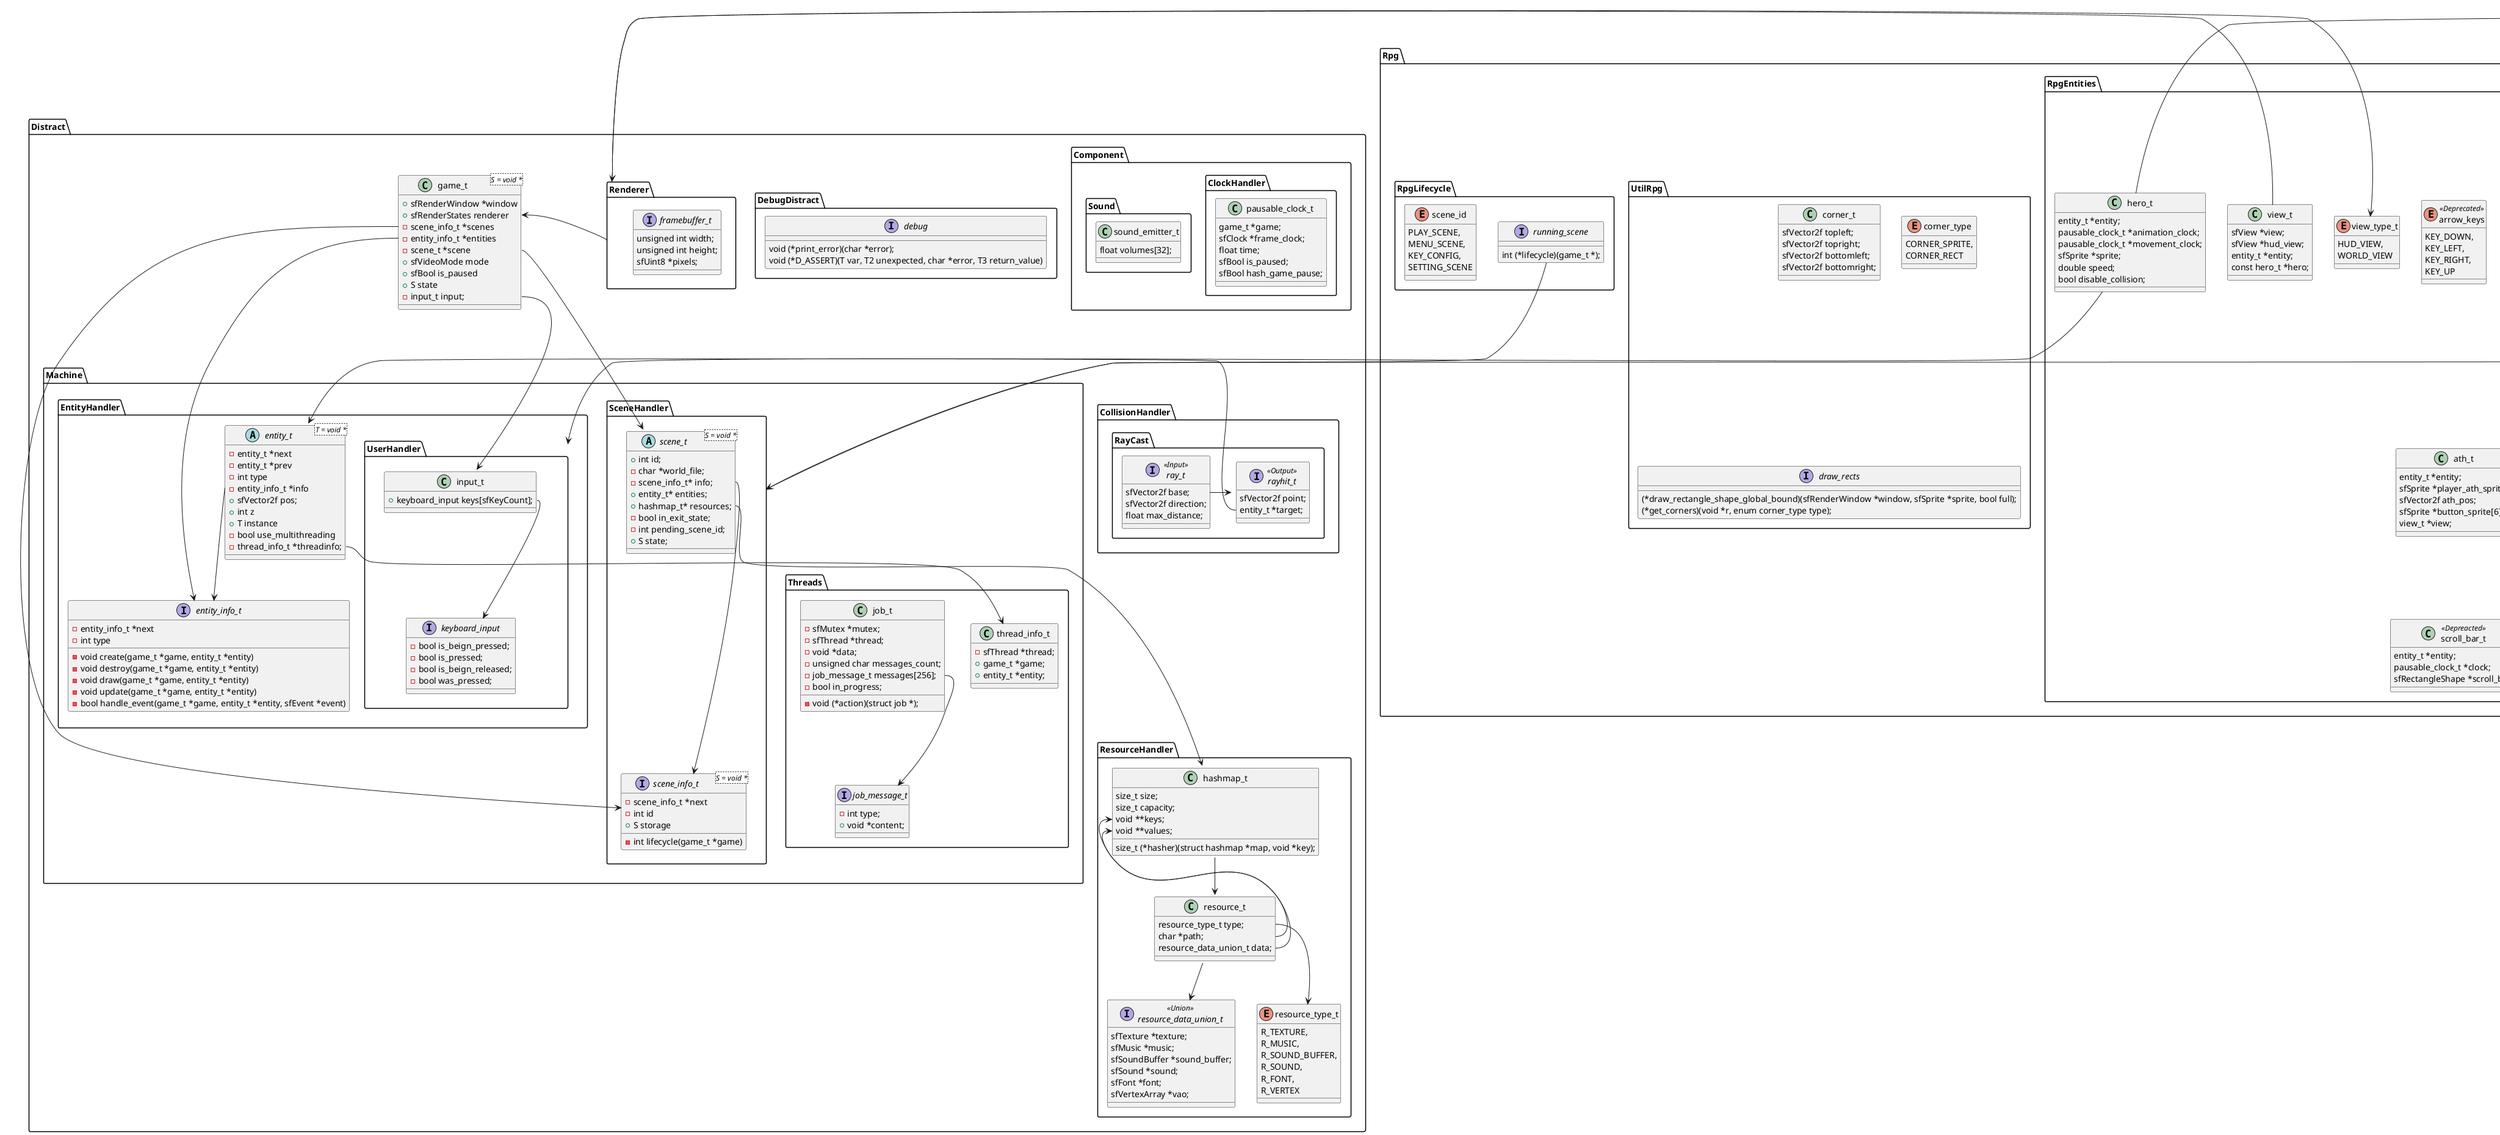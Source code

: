 @startuml RpgProject

package Rpg {
    package RpgEntities {

        enum arrow_keys <<Deprecated>> {
            KEY_DOWN,
            KEY_LEFT,
            KEY_RIGHT,
            KEY_UP
        }

        enum entity_type_t {
            PLAYER,
            SCROLL,
            MENU,
            SETTING,
            VFX_SC,
            ATH,
            LAYER_MANAGER,
            TILESET_LAYER_MANAGER,
            TILESET_LAYER,
            COLLISION_LAYER,
            OBJECT_LAYER_MANAGER,
            OBJECT_LAYER,
            WARP,
            HERO,
            VIEW,
            DEBUGMENU
        }

        enum view_type_t {
            HUD_VIEW,
            WORLD_VIEW
        }

        class view_t {
            sfView *view;
            sfView *hud_view;
            entity_t *entity;
            const hero_t *hero;
        }

        enum player_move <<Deprecated>> {
            PLAYER_MOVE_DOWN,
            PLAYER_MOVE_LEFT,
            PLAYER_MOVE_RIGHT,
            PLAYER_MOVE_UP,
            PLAYER_MOVE_END
        }

        class hero_t {
            entity_t *entity;
            pausable_clock_t *animation_clock;
            pausable_clock_t *movement_clock;
            sfSprite *sprite;
            double speed;
            bool disable_collision;
        }

        class ath_t  {
            entity_t *entity;
            sfSprite *player_ath_sprite;
            sfVector2f ath_pos;
            sfSprite *button_sprite[6];
            view_t *view;
        }

        class menu_t  {
            entity_t *entity;
            sfSprite *bg_sprite;
            sfSprite *button_sprite[3];
        }

        class player_t <<Deprecated>> {
            entity_t *entity;
            pausable_clock_t *clock;
            sfSprite *sprite;
        }

        class scroll_bar_t <<Depreacted>> {
            entity_t *entity;
            pausable_clock_t *clock;
            sfRectangleShape *scroll_bar;
        }

        Package MapRpg {

            class map_loader_t {
                entity_t *entity;
                layer_manager_t manager;
            }

            class layer_manager_t {
                layer_object_manager_t *objects;
                layer_tileset_manager_t *tilesets;
                laer_collision_t *collision;
                sfVector2u mapsize;
            }

            Package MapRpgLayerObject {

                class layer_object_manager_t {
                    entity_t *entity;
                    vector_layer_object_info_t* layer;
                    size_t actual_layer;
                }

                class layer_object {
                    entity_t *entity;
                    layer_object_info_t *obj;
                }

                enum layer_object_type_t {
                    LO_WARP,
                    LO_NPC,
                    LO_UNDEFINED,
                    LO_COUNT,
                    LO_PNJ = LO_NPC
                }

                interface warpzone_t {
                    char *world;
                    sfVector2i spawn;
                }

                interface layer_object_value_t <<Union>> {
                    char *message;
                    warpzone_t warp;
                }

                class layer_object_data {
                    layer_object_type_t type;
                    sfIntRect rect;
                    layer_object_value_t object;
                }

                class layer_object_info_t {
                    layer_object_data obj;
                    usize_t z;
                }

            }

            package MapRpgCollision {

                class layer_collision_t {
                    entity_t *entity;
                    layer_collision_data_t data;
                }

                class layer_collision_data_t {
                    bool *map;
                    size_t size;
                    sfVertexArray *vao;
                    sfVector2u mapsize;
                    size_t z;
                }

            }

            package MapRpgTileset {

                class layer_tileset_manager {
                    entity_t *entity;
                    vector_layer_tileset_t *tileset;
                    size_t actual_layer;
                }

                class tileset_layer_t {
                    layer_tileset_info_t layer;
                    entity_t *entity;
                }

                enum rotation_tile_map {
                    ROT_0,
                    ROT_90,
                    ROT_180,
                    ROT_270
                }

                interface vertex_loader <<Parser>> {
                    size_t i;
                    size_t j;
                    i64_t tu;
                    i64_t tv;
                    size_t mapx;
                    size_t mapy;
                    sfVector2u txsize;
                    size_t tilesize;
                    size_t tilesetindex;
                    size_t layerindex;
                }

                interface tileset_parser_args <<Parser>> {
                    ig_layer_t *layer;
                    layer_tileset_info_t *manager;
                    vector_ig_tileset_t *tileset
                }

                class layer_tileset_info_t {
                    sfTexture *texture;
                    sfVertexArray *vtx;
                    size_t z;
                }

            }

        }

        Package DebugRpg {

            class debugmenu_t {
                entity_t *entity;
                pausable_clock_t *clock;
                sfText *text;
                view_t *view;
                bool enabled;
                hero_t *hero;
            }

        }
    }

    package RpgLifecycle {

        enum scene_id {
            PLAY_SCENE,
            MENU_SCENE,
            KEY_CONFIG,
            SETTING_SCENE
        }

        interface running_scene {
            int (*lifecycle)(game_t *);
        }

    }

    package UtilRpg {
        class corner_t {
            sfVector2f topleft;
            sfVector2f topright;
            sfVector2f bottomleft;
            sfVector2f bottomright;
        }

        enum corner_type {
            CORNER_SPRITE,
            CORNER_RECT
        }

        interface draw_rects {
            (*draw_rectangle_shape_global_bound)(sfRenderWindow *window, sfSprite *sprite, bool full);
            (*get_corners)(void *r, enum corner_type type);
        }
    }
}

package Distract {

    class game_t<S = void *> {
        + sfRenderWindow *window
        + sfRenderStates renderer
        - scene_info_t *scenes
        - entity_info_t *entities
        - scene_t *scene
        + sfVideoMode mode
        + sfBool is_paused
        + S state
        - input_t input;
    }

    package Machine {

        package EntityHandler {

            abstract entity_t<T = void *> {
                - entity_t *next
                - entity_t *prev
                - int type
                - entity_info_t *info
                + sfVector2f pos;
                + int z
                + T instance
                - bool use_multithreading
                - thread_info_t *threadinfo;
            }

            interface entity_info_t {
                - entity_info_t *next
                - int type
                - void create(game_t *game, entity_t *entity)
                - void destroy(game_t *game, entity_t *entity)
                - void draw(game_t *game, entity_t *entity)
                - void update(game_t *game, entity_t *entity)
                - bool handle_event(game_t *game, entity_t *entity, sfEvent *event)
            }

            package UserHandler {

                interface keyboard_input {
                    - bool is_beign_pressed;
                    - bool is_pressed;
                    - bool is_beign_released;
                    - bool was_pressed;
                }

                class input_t {
                    + keyboard_input keys[sfKeyCount];
                }

                input_t::keys --> keyboard_input
            }

        }

        package SceneHandler {

            abstract scene_t<S = void *> {
                + int id;
                - char *world_file;
                - scene_info_t* info;
                + entity_t* entities;
                + hashmap_t* resources;
                - bool in_exit_state;
                - int pending_scene_id;
                + S state;
            }

            interface scene_info_t<S = void *> {
                - scene_info_t *next
                - int id
                - int lifecycle(game_t *game)
                + S storage
            }

        }

        package Threads {

            class thread_info_t {
                - sfThread *thread;
                + game_t *game;
                + entity_t *entity;
            }

            interface job_message_t {
                - int type;
                + void *content;
            }

            class job_t {
                - sfMutex *mutex;
                - sfThread *thread;
                - void *data;
                - void (*action)(struct job *);
                - unsigned char messages_count;
                - job_message_t messages[256];
                - bool in_progress;
            }

            job_t::messages --> job_message_t

        }

    }

    package ResourceHandler {

        enum resource_type_t {
            R_TEXTURE,
            R_MUSIC,
            R_SOUND_BUFFER,
            R_SOUND,
            R_FONT,
            R_VERTEX
        }

        interface "resource_data_union_t" <<Union>> {
            sfTexture *texture;
            sfMusic *music;
            sfSoundBuffer *sound_buffer;
            sfSound *sound;
            sfFont *font;
            sfVertexArray *vao;
        }

        class hashmap_t {
            size_t size;
            size_t capacity;
            void **keys;
            void **values;
            size_t (*hasher)(struct hashmap *map, void *key);
        }

        class resource_t {
            resource_type_t type;
            char *path;
            resource_data_union_t data;
        }

    }

    package Component {

        package ClockHandler {

            class pausable_clock_t {
                game_t *game;
                sfClock *frame_clock;
                float time;
                sfBool is_paused;
                sfBool hash_game_pause;
            }

        }

        package Sound {

            class sound_emitter_t {
                float volumes[32];
            }

        }

    }

    package DebugDistract {

        interface debug {
            void (*print_error)(char *error);
            void (*D_ASSERT)(T var, T2 unexpected, char *error, T3 return_value)
        }

    }

    package CollisionHandler {

        package RayCast {

            interface ray_t <<Input>> {
                sfVector2f base;
                sfVector2f direction;
                float max_distance;
            }

            interface rayhit_t <<Output>> {
                sfVector2f point;
                entity_t *target;
            }

            rayhit_t::target -> entity_t
            ray_t -> rayhit_t

        }

    }

    Package Renderer {

        interface framebuffer_t {
            unsigned int width;
            unsigned int height;
            sfUint8 *pixels;
        }

    }
}

game_t::scenes --> scene_info_t
game_t::entities --> entity_info_t
game_t::scene --> scene_t
game_t::input --> input_t

entity_t::info --> entity_info_t
entity_t::threadinfo --> thread_info_t

resource_t::type --> resource_type_t
hashmap_t --> resource_t
resource_t --> resource_data_union_t
hashmap_t::keys <-- resource_t::path
hashmap_t::values <-- resource_t::data

scene_t::info ---> scene_info_t
'scene_t::entities ---> entity_t
scene_t::resources ---> hashmap_t

Renderer -> game_t::renderer

'RpgEntities -> EntityHandler
view_t -> Renderer

'hero_t -> EntityHandler
hero_t -> UserHandler
'hero_t -> entity_t

hero_t -> layer_collision_t::map

'map_loader_t -> EntityHandler

'debugmenu_t -> EntityHandler

running_scene -> SceneHandler

layer_manager_t -> SceneHandler
MapRpgTileset -> layer_manager_t
MapRpgCollision -> layer_manager_t
MapRpgLayerObject -> layer_manager_t

layer_object_manager_t -> layer_object
layer_object_manager_t <- layer_object
layer_object_manager_t::obj -> layer_object_data
layer_object::obj -> layer_object_data

layer_object_data::type -> layer_object_type_t

layer_object_data::object -> warpzone_t
layer_object_data::object -> layer_object_value_t

layer_object_info_t <- layer_object_manager_t

layer_collision_t::data -> layer_collision_data_t

tileset_layer_t::layer -> layer_tileset_info_t
rotation_tile_map -> layer_tileset_info_t::vtx
layer_tileset_manager::tileset -> layer_tileset_info_t

view_type_t <- Renderer

@enduml